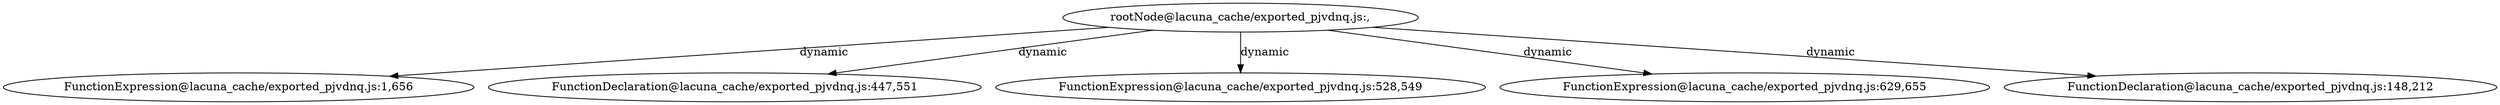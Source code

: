 digraph lacunaCG {
 "rootNode@lacuna_cache/exported_pjvdnq.js:," -> "FunctionExpression@lacuna_cache/exported_pjvdnq.js:1,656" [label="dynamic" ];
 "rootNode@lacuna_cache/exported_pjvdnq.js:," -> "FunctionDeclaration@lacuna_cache/exported_pjvdnq.js:447,551" [label="dynamic" ];
 "rootNode@lacuna_cache/exported_pjvdnq.js:," -> "FunctionExpression@lacuna_cache/exported_pjvdnq.js:528,549" [label="dynamic" ];
 "rootNode@lacuna_cache/exported_pjvdnq.js:," -> "FunctionExpression@lacuna_cache/exported_pjvdnq.js:629,655" [label="dynamic" ];
 "rootNode@lacuna_cache/exported_pjvdnq.js:," -> "FunctionDeclaration@lacuna_cache/exported_pjvdnq.js:148,212" [label="dynamic" ];
 }